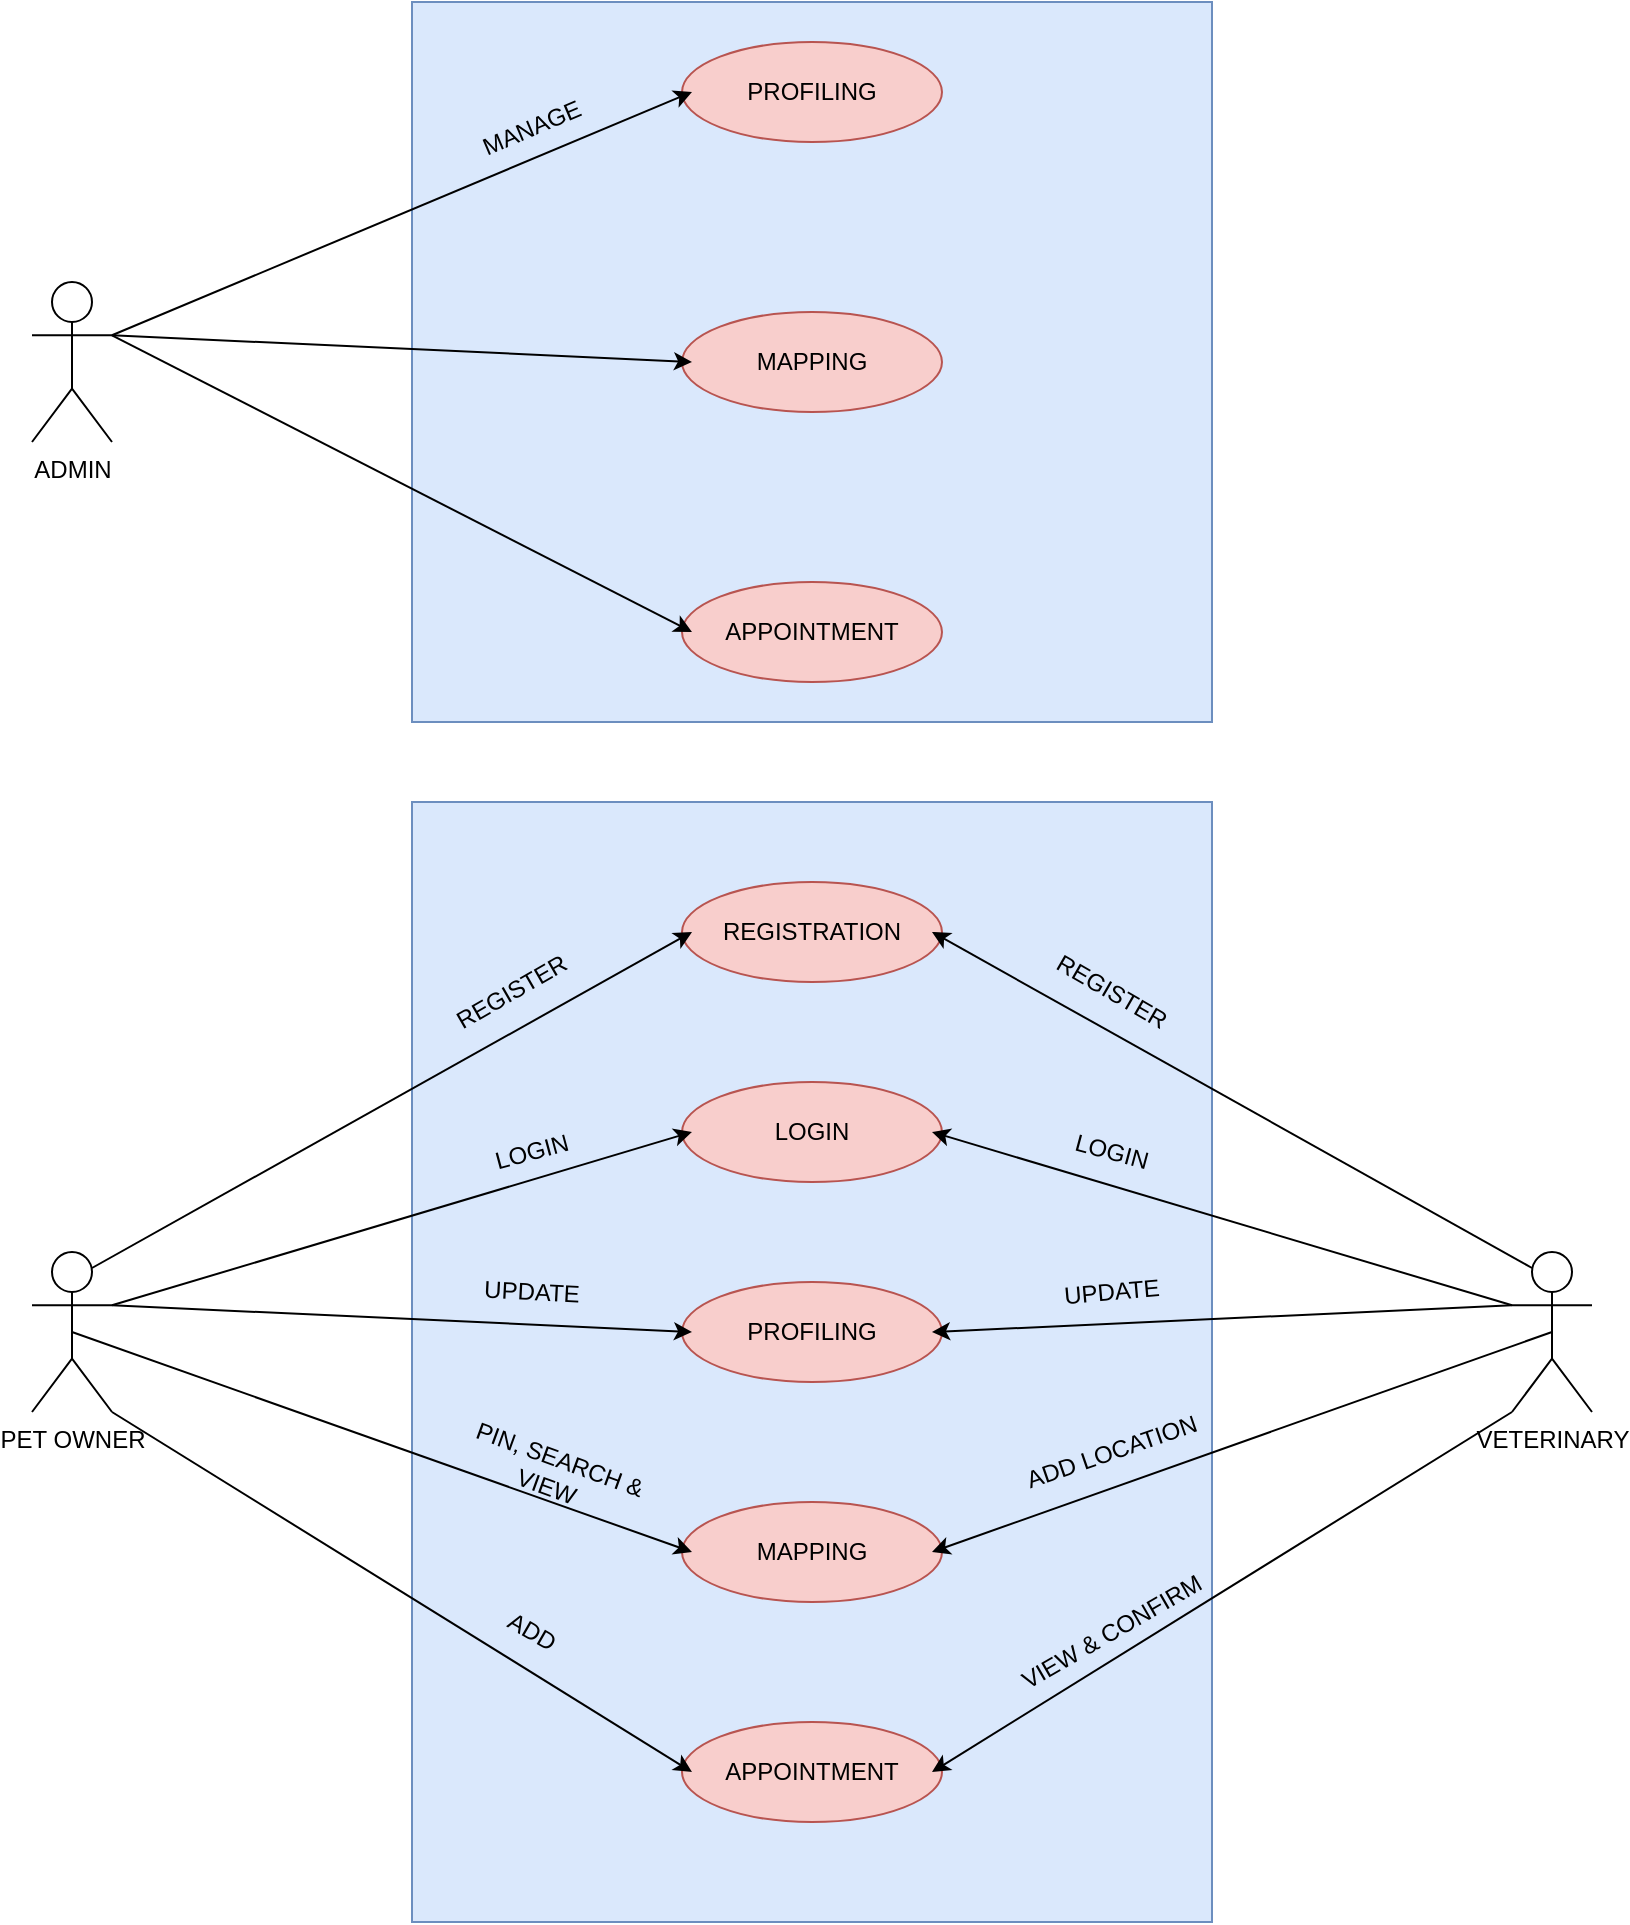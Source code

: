 <mxfile version="25.0.3">
  <diagram name="Page-1" id="bpOh3gMDQPdO4UPneNWq">
    <mxGraphModel dx="2330" dy="1133" grid="1" gridSize="10" guides="1" tooltips="1" connect="1" arrows="1" fold="1" page="1" pageScale="1" pageWidth="850" pageHeight="1100" math="0" shadow="0">
      <root>
        <mxCell id="0" />
        <mxCell id="1" parent="0" />
        <mxCell id="SeupjBQ_K4HJZtTK7bJI-6" value="" style="rounded=0;whiteSpace=wrap;html=1;fillColor=#dae8fc;strokeColor=#6c8ebf;" parent="1" vertex="1">
          <mxGeometry x="280" y="440" width="400" height="560" as="geometry" />
        </mxCell>
        <mxCell id="SeupjBQ_K4HJZtTK7bJI-1" value="ADMIN" style="shape=umlActor;verticalLabelPosition=bottom;verticalAlign=top;html=1;outlineConnect=0;" parent="1" vertex="1">
          <mxGeometry x="90" y="180" width="40" height="80" as="geometry" />
        </mxCell>
        <mxCell id="SeupjBQ_K4HJZtTK7bJI-2" value="PET OWNER" style="shape=umlActor;verticalLabelPosition=bottom;verticalAlign=top;html=1;outlineConnect=0;" parent="1" vertex="1">
          <mxGeometry x="90" y="665" width="40" height="80" as="geometry" />
        </mxCell>
        <mxCell id="SeupjBQ_K4HJZtTK7bJI-3" value="VETERINARY" style="shape=umlActor;verticalLabelPosition=bottom;verticalAlign=top;html=1;outlineConnect=0;" parent="1" vertex="1">
          <mxGeometry x="830" y="665" width="40" height="80" as="geometry" />
        </mxCell>
        <mxCell id="SeupjBQ_K4HJZtTK7bJI-7" value="" style="ellipse;whiteSpace=wrap;html=1;fillColor=#f8cecc;strokeColor=#b85450;" parent="1" vertex="1">
          <mxGeometry x="415" y="480" width="130" height="50" as="geometry" />
        </mxCell>
        <mxCell id="SeupjBQ_K4HJZtTK7bJI-8" value="" style="ellipse;whiteSpace=wrap;html=1;fillColor=#f8cecc;strokeColor=#b85450;" parent="1" vertex="1">
          <mxGeometry x="415" y="580" width="130" height="50" as="geometry" />
        </mxCell>
        <mxCell id="SeupjBQ_K4HJZtTK7bJI-9" value="" style="ellipse;whiteSpace=wrap;html=1;fillColor=#f8cecc;strokeColor=#b85450;" parent="1" vertex="1">
          <mxGeometry x="415" y="680" width="130" height="50" as="geometry" />
        </mxCell>
        <mxCell id="SeupjBQ_K4HJZtTK7bJI-10" value="" style="ellipse;whiteSpace=wrap;html=1;fillColor=#f8cecc;strokeColor=#b85450;" parent="1" vertex="1">
          <mxGeometry x="415" y="790" width="130" height="50" as="geometry" />
        </mxCell>
        <mxCell id="SeupjBQ_K4HJZtTK7bJI-11" value="" style="ellipse;whiteSpace=wrap;html=1;fillColor=#f8cecc;strokeColor=#b85450;" parent="1" vertex="1">
          <mxGeometry x="415" y="900" width="130" height="50" as="geometry" />
        </mxCell>
        <mxCell id="SeupjBQ_K4HJZtTK7bJI-12" value="REGISTRATION" style="text;html=1;align=center;verticalAlign=middle;whiteSpace=wrap;rounded=0;" parent="1" vertex="1">
          <mxGeometry x="420" y="490" width="120" height="30" as="geometry" />
        </mxCell>
        <mxCell id="SeupjBQ_K4HJZtTK7bJI-13" value="LOGIN" style="text;html=1;align=center;verticalAlign=middle;whiteSpace=wrap;rounded=0;" parent="1" vertex="1">
          <mxGeometry x="420" y="590" width="120" height="30" as="geometry" />
        </mxCell>
        <mxCell id="SeupjBQ_K4HJZtTK7bJI-14" value="PROFILING" style="text;html=1;align=center;verticalAlign=middle;whiteSpace=wrap;rounded=0;" parent="1" vertex="1">
          <mxGeometry x="420" y="690" width="120" height="30" as="geometry" />
        </mxCell>
        <mxCell id="SeupjBQ_K4HJZtTK7bJI-15" value="MAPPING" style="text;html=1;align=center;verticalAlign=middle;whiteSpace=wrap;rounded=0;" parent="1" vertex="1">
          <mxGeometry x="420" y="800" width="120" height="30" as="geometry" />
        </mxCell>
        <mxCell id="SeupjBQ_K4HJZtTK7bJI-16" value="APPOINTMENT" style="text;html=1;align=center;verticalAlign=middle;whiteSpace=wrap;rounded=0;" parent="1" vertex="1">
          <mxGeometry x="420" y="910" width="120" height="30" as="geometry" />
        </mxCell>
        <mxCell id="SeupjBQ_K4HJZtTK7bJI-21" value="" style="endArrow=classic;html=1;rounded=0;exitX=0.75;exitY=0.1;exitDx=0;exitDy=0;exitPerimeter=0;entryX=0;entryY=0.5;entryDx=0;entryDy=0;" parent="1" source="SeupjBQ_K4HJZtTK7bJI-2" target="SeupjBQ_K4HJZtTK7bJI-12" edge="1">
          <mxGeometry width="50" height="50" relative="1" as="geometry">
            <mxPoint x="390" y="730" as="sourcePoint" />
            <mxPoint x="440" y="680" as="targetPoint" />
          </mxGeometry>
        </mxCell>
        <mxCell id="SeupjBQ_K4HJZtTK7bJI-23" value="" style="endArrow=classic;html=1;rounded=0;exitX=1;exitY=0.333;exitDx=0;exitDy=0;exitPerimeter=0;entryX=0;entryY=0.5;entryDx=0;entryDy=0;" parent="1" source="SeupjBQ_K4HJZtTK7bJI-2" target="SeupjBQ_K4HJZtTK7bJI-13" edge="1">
          <mxGeometry width="50" height="50" relative="1" as="geometry">
            <mxPoint x="390" y="730" as="sourcePoint" />
            <mxPoint x="440" y="680" as="targetPoint" />
          </mxGeometry>
        </mxCell>
        <mxCell id="SeupjBQ_K4HJZtTK7bJI-24" value="" style="endArrow=classic;html=1;rounded=0;exitX=1;exitY=0.333;exitDx=0;exitDy=0;exitPerimeter=0;entryX=0;entryY=0.5;entryDx=0;entryDy=0;" parent="1" source="SeupjBQ_K4HJZtTK7bJI-2" target="SeupjBQ_K4HJZtTK7bJI-14" edge="1">
          <mxGeometry width="50" height="50" relative="1" as="geometry">
            <mxPoint x="390" y="730" as="sourcePoint" />
            <mxPoint x="440" y="680" as="targetPoint" />
          </mxGeometry>
        </mxCell>
        <mxCell id="SeupjBQ_K4HJZtTK7bJI-25" value="" style="endArrow=classic;html=1;rounded=0;exitX=0.5;exitY=0.5;exitDx=0;exitDy=0;exitPerimeter=0;entryX=0;entryY=0.5;entryDx=0;entryDy=0;" parent="1" source="SeupjBQ_K4HJZtTK7bJI-2" target="SeupjBQ_K4HJZtTK7bJI-15" edge="1">
          <mxGeometry width="50" height="50" relative="1" as="geometry">
            <mxPoint x="390" y="730" as="sourcePoint" />
            <mxPoint x="440" y="680" as="targetPoint" />
          </mxGeometry>
        </mxCell>
        <mxCell id="SeupjBQ_K4HJZtTK7bJI-26" value="" style="endArrow=classic;html=1;rounded=0;exitX=1;exitY=1;exitDx=0;exitDy=0;exitPerimeter=0;entryX=0;entryY=0.5;entryDx=0;entryDy=0;" parent="1" source="SeupjBQ_K4HJZtTK7bJI-2" target="SeupjBQ_K4HJZtTK7bJI-16" edge="1">
          <mxGeometry width="50" height="50" relative="1" as="geometry">
            <mxPoint x="390" y="730" as="sourcePoint" />
            <mxPoint x="440" y="680" as="targetPoint" />
          </mxGeometry>
        </mxCell>
        <mxCell id="SeupjBQ_K4HJZtTK7bJI-27" value="REGISTER" style="text;html=1;align=center;verticalAlign=middle;whiteSpace=wrap;rounded=0;rotation=-30;" parent="1" vertex="1">
          <mxGeometry x="270" y="520" width="120" height="30" as="geometry" />
        </mxCell>
        <mxCell id="SeupjBQ_K4HJZtTK7bJI-28" value="LOGIN" style="text;html=1;align=center;verticalAlign=middle;whiteSpace=wrap;rounded=0;rotation=-15;" parent="1" vertex="1">
          <mxGeometry x="280" y="600" width="120" height="30" as="geometry" />
        </mxCell>
        <mxCell id="SeupjBQ_K4HJZtTK7bJI-29" value="UPDATE&lt;span style=&quot;color: rgba(0, 0, 0, 0); font-family: monospace; font-size: 0px; text-align: start; text-wrap: nowrap;&quot;&gt;%3CmxGraphModel%3E%3Croot%3E%3CmxCell%20id%3D%220%22%2F%3E%3CmxCell%20id%3D%221%22%20parent%3D%220%22%2F%3E%3CmxCell%20id%3D%222%22%20value%3D%22REGISTER%22%20style%3D%22text%3Bhtml%3D1%3Balign%3Dcenter%3BverticalAlign%3Dmiddle%3BwhiteSpace%3Dwrap%3Brounded%3D0%3Brotation%3D-30%3B%22%20vertex%3D%221%22%20parent%3D%221%22%3E%3CmxGeometry%20x%3D%22270%22%20y%3D%22520%22%20width%3D%22120%22%20height%3D%2230%22%20as%3D%22geometry%22%2F%3E%3C%2FmxCell%3E%3C%2Froot%3E%3C%2FmxGraphModel%3E&lt;/span&gt;&lt;span style=&quot;color: rgba(0, 0, 0, 0); font-family: monospace; font-size: 0px; text-align: start; text-wrap: nowrap;&quot;&gt;%3CmxGraphModel%3E%3Croot%3E%3CmxCell%20id%3D%220%22%2F%3E%3CmxCell%20id%3D%221%22%20parent%3D%220%22%2F%3E%3CmxCell%20id%3D%222%22%20value%3D%22REGISTER%22%20style%3D%22text%3Bhtml%3D1%3Balign%3Dcenter%3BverticalAlign%3Dmiddle%3BwhiteSpace%3Dwrap%3Brounded%3D0%3Brotation%3D-30%3B%22%20vertex%3D%221%22%20parent%3D%221%22%3E%3CmxGeometry%20x%3D%22270%22%20y%3D%22520%22%20width%3D%22120%22%20height%3D%2230%22%20as%3D%22geometry%22%2F%3E%3C%2FmxCell%3E%3C%2Froot%3E%3C%2FmxGraphModel%3E&lt;/span&gt;" style="text;html=1;align=center;verticalAlign=middle;whiteSpace=wrap;rounded=0;rotation=3;" parent="1" vertex="1">
          <mxGeometry x="280" y="670" width="120" height="30" as="geometry" />
        </mxCell>
        <mxCell id="SeupjBQ_K4HJZtTK7bJI-30" value="&amp;nbsp;PIN, SEARCH &amp;amp; VIEW" style="text;html=1;align=center;verticalAlign=middle;whiteSpace=wrap;rounded=0;rotation=20;" parent="1" vertex="1">
          <mxGeometry x="290" y="760" width="120" height="30" as="geometry" />
        </mxCell>
        <mxCell id="SeupjBQ_K4HJZtTK7bJI-31" value="ADD" style="text;html=1;align=center;verticalAlign=middle;whiteSpace=wrap;rounded=0;rotation=30;" parent="1" vertex="1">
          <mxGeometry x="280" y="840" width="120" height="30" as="geometry" />
        </mxCell>
        <mxCell id="SeupjBQ_K4HJZtTK7bJI-33" value="" style="endArrow=classic;html=1;rounded=0;exitX=0.25;exitY=0.1;exitDx=0;exitDy=0;exitPerimeter=0;entryX=1;entryY=0.5;entryDx=0;entryDy=0;" parent="1" source="SeupjBQ_K4HJZtTK7bJI-3" target="SeupjBQ_K4HJZtTK7bJI-12" edge="1">
          <mxGeometry width="50" height="50" relative="1" as="geometry">
            <mxPoint x="570" y="700" as="sourcePoint" />
            <mxPoint x="620" y="650" as="targetPoint" />
          </mxGeometry>
        </mxCell>
        <mxCell id="SeupjBQ_K4HJZtTK7bJI-34" value="" style="endArrow=classic;html=1;rounded=0;exitX=0;exitY=0.333;exitDx=0;exitDy=0;exitPerimeter=0;entryX=1;entryY=0.5;entryDx=0;entryDy=0;" parent="1" source="SeupjBQ_K4HJZtTK7bJI-3" target="SeupjBQ_K4HJZtTK7bJI-13" edge="1">
          <mxGeometry width="50" height="50" relative="1" as="geometry">
            <mxPoint x="570" y="700" as="sourcePoint" />
            <mxPoint x="620" y="650" as="targetPoint" />
          </mxGeometry>
        </mxCell>
        <mxCell id="SeupjBQ_K4HJZtTK7bJI-35" value="" style="endArrow=classic;html=1;rounded=0;entryX=1;entryY=0.5;entryDx=0;entryDy=0;exitX=0;exitY=0.333;exitDx=0;exitDy=0;exitPerimeter=0;" parent="1" source="SeupjBQ_K4HJZtTK7bJI-3" target="SeupjBQ_K4HJZtTK7bJI-14" edge="1">
          <mxGeometry width="50" height="50" relative="1" as="geometry">
            <mxPoint x="840" y="690" as="sourcePoint" />
            <mxPoint x="620" y="650" as="targetPoint" />
          </mxGeometry>
        </mxCell>
        <mxCell id="SeupjBQ_K4HJZtTK7bJI-36" value="" style="endArrow=classic;html=1;rounded=0;exitX=0.5;exitY=0.5;exitDx=0;exitDy=0;exitPerimeter=0;entryX=1;entryY=0.5;entryDx=0;entryDy=0;" parent="1" source="SeupjBQ_K4HJZtTK7bJI-3" target="SeupjBQ_K4HJZtTK7bJI-15" edge="1">
          <mxGeometry width="50" height="50" relative="1" as="geometry">
            <mxPoint x="570" y="700" as="sourcePoint" />
            <mxPoint x="620" y="650" as="targetPoint" />
          </mxGeometry>
        </mxCell>
        <mxCell id="SeupjBQ_K4HJZtTK7bJI-37" value="" style="endArrow=classic;html=1;rounded=0;exitX=0;exitY=1;exitDx=0;exitDy=0;exitPerimeter=0;entryX=1;entryY=0.5;entryDx=0;entryDy=0;" parent="1" source="SeupjBQ_K4HJZtTK7bJI-3" target="SeupjBQ_K4HJZtTK7bJI-16" edge="1">
          <mxGeometry width="50" height="50" relative="1" as="geometry">
            <mxPoint x="570" y="700" as="sourcePoint" />
            <mxPoint x="620" y="650" as="targetPoint" />
          </mxGeometry>
        </mxCell>
        <mxCell id="SeupjBQ_K4HJZtTK7bJI-38" value="REGISTER" style="text;html=1;align=center;verticalAlign=middle;whiteSpace=wrap;rounded=0;rotation=30;" parent="1" vertex="1">
          <mxGeometry x="570" y="520" width="120" height="30" as="geometry" />
        </mxCell>
        <mxCell id="SeupjBQ_K4HJZtTK7bJI-39" value="LOGIN" style="text;html=1;align=center;verticalAlign=middle;whiteSpace=wrap;rounded=0;rotation=15;" parent="1" vertex="1">
          <mxGeometry x="570" y="600" width="120" height="30" as="geometry" />
        </mxCell>
        <mxCell id="SeupjBQ_K4HJZtTK7bJI-40" value="UPDATE&lt;span style=&quot;color: rgba(0, 0, 0, 0); font-family: monospace; font-size: 0px; text-align: start; text-wrap: nowrap;&quot;&gt;%3CmxGraphModel%3E%3Croot%3E%3CmxCell%20id%3D%220%22%2F%3E%3CmxCell%20id%3D%221%22%20parent%3D%220%22%2F%3E%3CmxCell%20id%3D%222%22%20value%3D%22REGISTER%22%20style%3D%22text%3Bhtml%3D1%3Balign%3Dcenter%3BverticalAlign%3Dmiddle%3BwhiteSpace%3Dwrap%3Brounded%3D0%3Brotation%3D-30%3B%22%20vertex%3D%221%22%20parent%3D%221%22%3E%3CmxGeometry%20x%3D%22270%22%20y%3D%22520%22%20width%3D%22120%22%20height%3D%2230%22%20as%3D%22geometry%22%2F%3E%3C%2FmxCell%3E%3C%2Froot%3E%3C%2FmxGraphModel%3E&lt;/span&gt;&lt;span style=&quot;color: rgba(0, 0, 0, 0); font-family: monospace; font-size: 0px; text-align: start; text-wrap: nowrap;&quot;&gt;%3CmxGraphModel%3E%3Croot%3E%3CmxCell%20id%3D%220%22%2F%3E%3CmxCell%20id%3D%221%22%20parent%3D%220%22%2F%3E%3CmxCell%20id%3D%222%22%20value%3D%22REGISTER%22%20style%3D%22text%3Bhtml%3D1%3Balign%3Dcenter%3BverticalAlign%3Dmiddle%3BwhiteSpace%3Dwrap%3Brounded%3D0%3Brotation%3D-30%3B%22%20vertex%3D%221%22%20parent%3D%221%22%3E%3CmxGeometry%20x%3D%22270%22%20y%3D%22520%22%20width%3D%22120%22%20height%3D%2230%22%20as%3D%22geometry%22%2F%3E%3C%2FmxCell%3E%3C%2Froot%3E%3C%2FmxGraphModel%3E&lt;/span&gt;" style="text;html=1;align=center;verticalAlign=middle;whiteSpace=wrap;rounded=0;rotation=-5;" parent="1" vertex="1">
          <mxGeometry x="570" y="670" width="120" height="30" as="geometry" />
        </mxCell>
        <mxCell id="SeupjBQ_K4HJZtTK7bJI-41" value="ADD LOCATION" style="text;html=1;align=center;verticalAlign=middle;whiteSpace=wrap;rounded=0;rotation=-19;" parent="1" vertex="1">
          <mxGeometry x="570" y="750" width="120" height="30" as="geometry" />
        </mxCell>
        <mxCell id="SeupjBQ_K4HJZtTK7bJI-42" value="VIEW &amp;amp; CONFIRM" style="text;html=1;align=center;verticalAlign=middle;whiteSpace=wrap;rounded=0;rotation=-30;" parent="1" vertex="1">
          <mxGeometry x="570" y="840" width="120" height="30" as="geometry" />
        </mxCell>
        <mxCell id="U2mdNWW6zJkxc7_gEZoD-1" value="" style="rounded=0;whiteSpace=wrap;html=1;fillColor=#dae8fc;strokeColor=#6c8ebf;" vertex="1" parent="1">
          <mxGeometry x="280" y="40" width="400" height="360" as="geometry" />
        </mxCell>
        <mxCell id="U2mdNWW6zJkxc7_gEZoD-3" value="" style="ellipse;whiteSpace=wrap;html=1;fillColor=#f8cecc;strokeColor=#b85450;" vertex="1" parent="1">
          <mxGeometry x="415" y="60" width="130" height="50" as="geometry" />
        </mxCell>
        <mxCell id="U2mdNWW6zJkxc7_gEZoD-4" value="PROFILING" style="text;html=1;align=center;verticalAlign=middle;whiteSpace=wrap;rounded=0;" vertex="1" parent="1">
          <mxGeometry x="420" y="70" width="120" height="30" as="geometry" />
        </mxCell>
        <mxCell id="U2mdNWW6zJkxc7_gEZoD-5" value="" style="ellipse;whiteSpace=wrap;html=1;fillColor=#f8cecc;strokeColor=#b85450;" vertex="1" parent="1">
          <mxGeometry x="415" y="195" width="130" height="50" as="geometry" />
        </mxCell>
        <mxCell id="U2mdNWW6zJkxc7_gEZoD-6" value="MAPPING" style="text;html=1;align=center;verticalAlign=middle;whiteSpace=wrap;rounded=0;" vertex="1" parent="1">
          <mxGeometry x="420" y="205" width="120" height="30" as="geometry" />
        </mxCell>
        <mxCell id="U2mdNWW6zJkxc7_gEZoD-7" value="" style="ellipse;whiteSpace=wrap;html=1;fillColor=#f8cecc;strokeColor=#b85450;" vertex="1" parent="1">
          <mxGeometry x="415" y="330" width="130" height="50" as="geometry" />
        </mxCell>
        <mxCell id="U2mdNWW6zJkxc7_gEZoD-8" value="APPOINTMENT" style="text;html=1;align=center;verticalAlign=middle;whiteSpace=wrap;rounded=0;" vertex="1" parent="1">
          <mxGeometry x="420" y="340" width="120" height="30" as="geometry" />
        </mxCell>
        <mxCell id="U2mdNWW6zJkxc7_gEZoD-17" value="" style="endArrow=classic;html=1;rounded=0;exitX=1;exitY=0.333;exitDx=0;exitDy=0;exitPerimeter=0;entryX=0;entryY=0.5;entryDx=0;entryDy=0;" edge="1" parent="1" source="SeupjBQ_K4HJZtTK7bJI-1" target="U2mdNWW6zJkxc7_gEZoD-4">
          <mxGeometry width="50" height="50" relative="1" as="geometry">
            <mxPoint x="800" y="280" as="sourcePoint" />
            <mxPoint x="850" y="230" as="targetPoint" />
          </mxGeometry>
        </mxCell>
        <mxCell id="U2mdNWW6zJkxc7_gEZoD-18" value="" style="endArrow=classic;html=1;rounded=0;exitX=1;exitY=0.333;exitDx=0;exitDy=0;exitPerimeter=0;entryX=0;entryY=0.5;entryDx=0;entryDy=0;" edge="1" parent="1" source="SeupjBQ_K4HJZtTK7bJI-1" target="U2mdNWW6zJkxc7_gEZoD-6">
          <mxGeometry width="50" height="50" relative="1" as="geometry">
            <mxPoint x="800" y="280" as="sourcePoint" />
            <mxPoint x="850" y="230" as="targetPoint" />
          </mxGeometry>
        </mxCell>
        <mxCell id="U2mdNWW6zJkxc7_gEZoD-19" value="" style="endArrow=classic;html=1;rounded=0;exitX=1;exitY=0.333;exitDx=0;exitDy=0;exitPerimeter=0;entryX=0;entryY=0.5;entryDx=0;entryDy=0;" edge="1" parent="1" source="SeupjBQ_K4HJZtTK7bJI-1" target="U2mdNWW6zJkxc7_gEZoD-8">
          <mxGeometry width="50" height="50" relative="1" as="geometry">
            <mxPoint x="800" y="280" as="sourcePoint" />
            <mxPoint x="850" y="230" as="targetPoint" />
          </mxGeometry>
        </mxCell>
        <mxCell id="U2mdNWW6zJkxc7_gEZoD-20" value="MANAGE" style="text;html=1;align=center;verticalAlign=middle;whiteSpace=wrap;rounded=0;rotation=-23;" vertex="1" parent="1">
          <mxGeometry x="280" y="88" width="120" height="30" as="geometry" />
        </mxCell>
      </root>
    </mxGraphModel>
  </diagram>
</mxfile>
